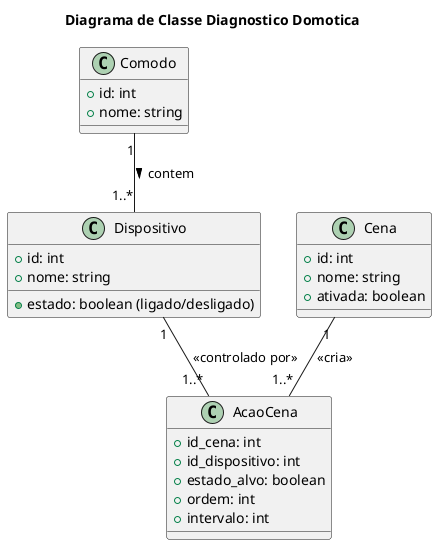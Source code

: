@startuml - Diagrama de Classe
title Diagrama de Classe Diagnostico Domotica

class Comodo {
  + id: int
  + nome: string
}

class Dispositivo {
  + id: int
  + nome: string
  + estado: boolean (ligado/desligado)
}

class Cena {
  + id: int
  + nome: string
  + ativada: boolean
}

class AcaoCena {
  + id_cena: int
  + id_dispositivo: int
  + estado_alvo: boolean
  + ordem: int
  + intervalo: int
}

Comodo "1" -- "1..*" Dispositivo : contem >

Cena "1" -- "1..*" AcaoCena : <<cria>>

Dispositivo "1" -- "1..*" AcaoCena : <<controlado por>>

@enduml